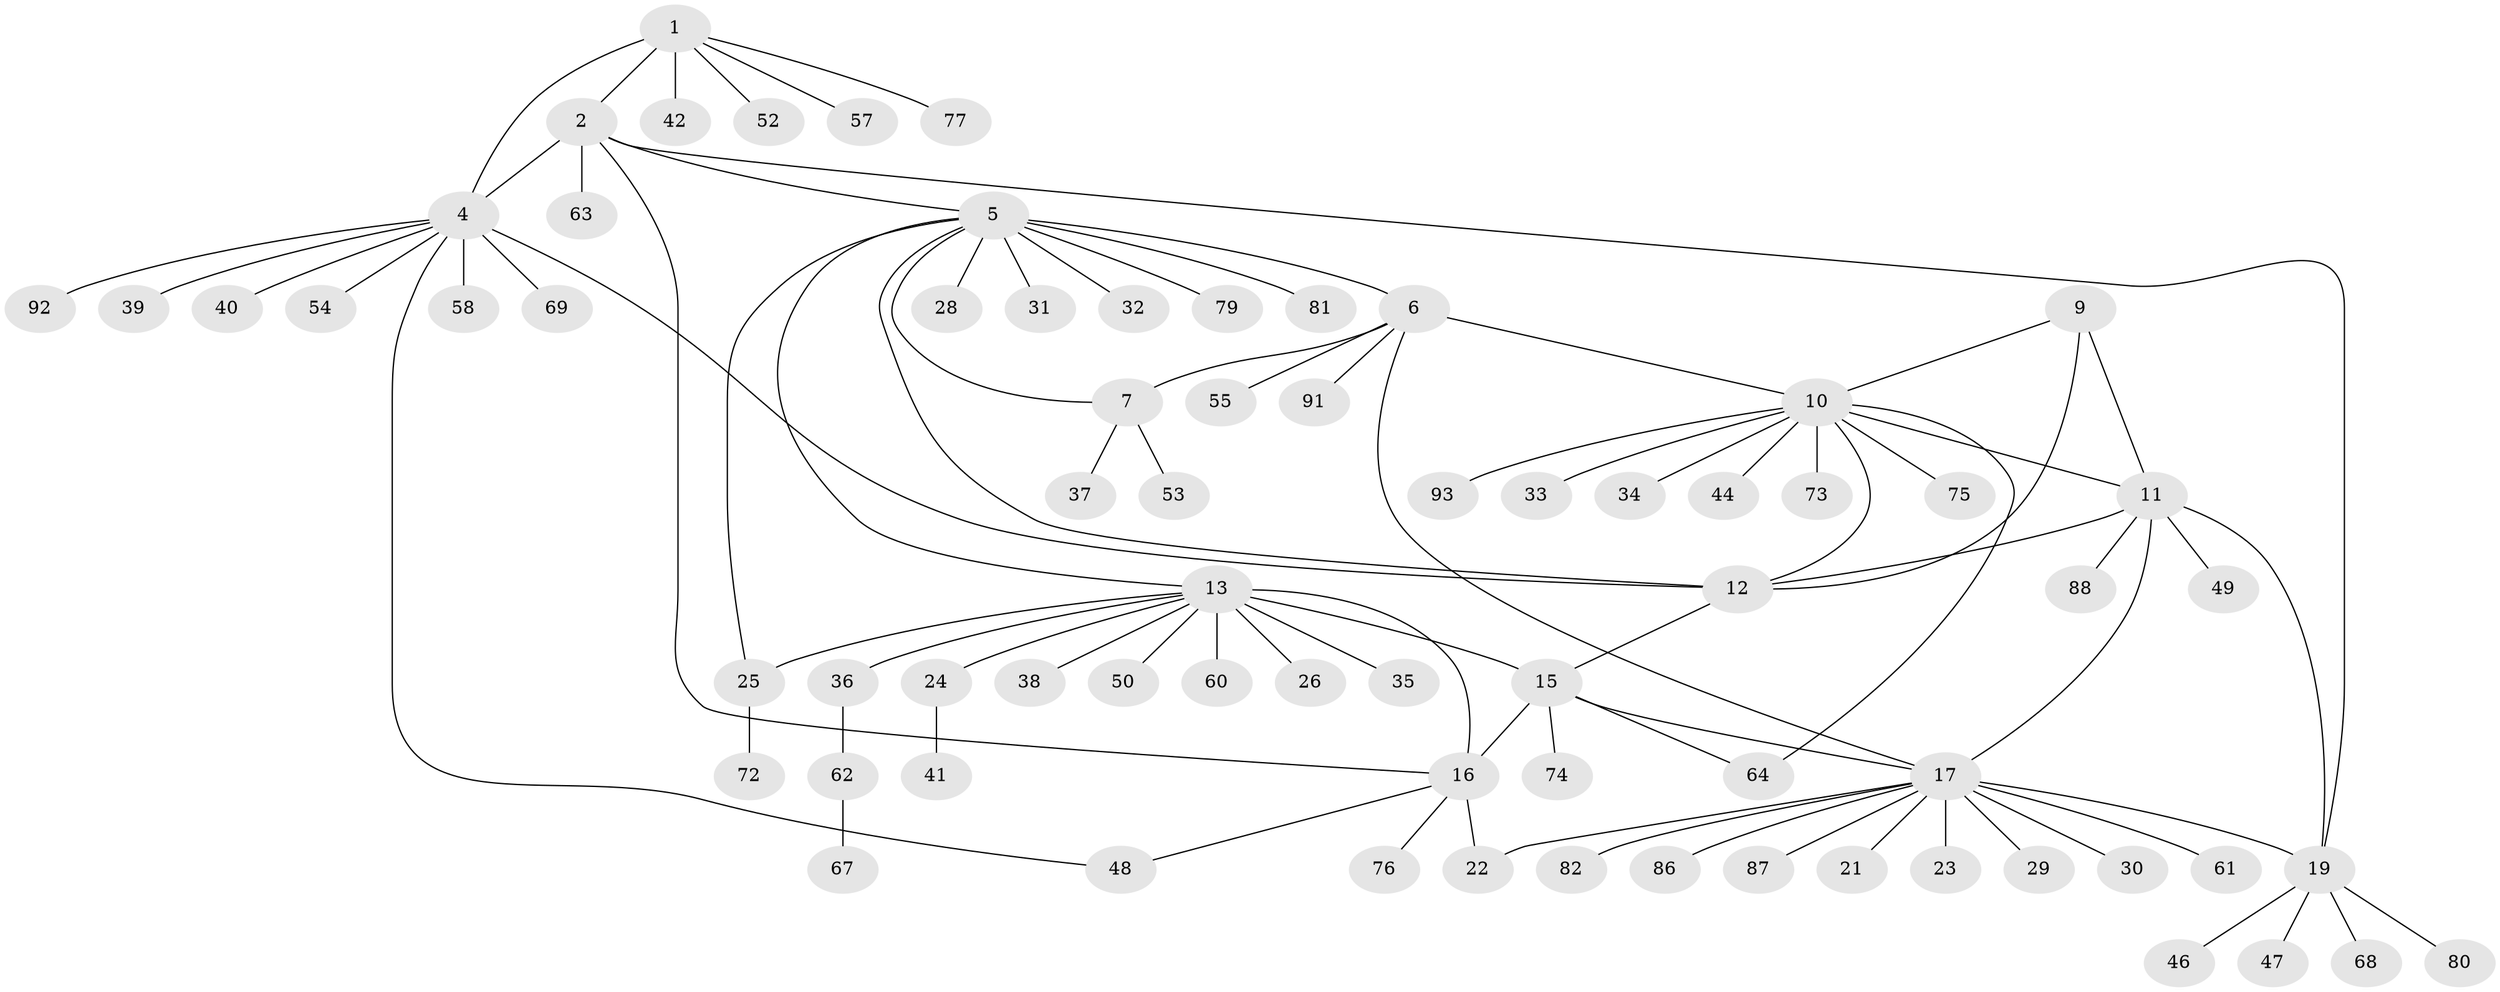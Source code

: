 // original degree distribution, {6: 0.043010752688172046, 3: 0.07526881720430108, 7: 0.021505376344086023, 12: 0.010752688172043012, 11: 0.010752688172043012, 4: 0.043010752688172046, 5: 0.021505376344086023, 9: 0.021505376344086023, 10: 0.010752688172043012, 8: 0.03225806451612903, 1: 0.6021505376344086, 2: 0.10752688172043011}
// Generated by graph-tools (version 1.1) at 2025/42/03/06/25 10:42:14]
// undirected, 72 vertices, 89 edges
graph export_dot {
graph [start="1"]
  node [color=gray90,style=filled];
  1 [super="+27"];
  2 [super="+3"];
  4 [super="+85"];
  5 [super="+45"];
  6 [super="+8"];
  7 [super="+51"];
  9 [super="+90"];
  10 [super="+43"];
  11 [super="+18"];
  12 [super="+65"];
  13 [super="+14"];
  15 [super="+59"];
  16 [super="+70"];
  17 [super="+20"];
  19;
  21;
  22;
  23;
  24 [super="+78"];
  25 [super="+56"];
  26;
  28 [super="+71"];
  29 [super="+89"];
  30;
  31;
  32;
  33;
  34;
  35;
  36;
  37;
  38;
  39;
  40;
  41;
  42;
  44;
  46;
  47;
  48;
  49;
  50;
  52;
  53;
  54;
  55;
  57;
  58;
  60;
  61;
  62 [super="+66"];
  63;
  64;
  67;
  68 [super="+84"];
  69;
  72;
  73 [super="+83"];
  74;
  75;
  76;
  77;
  79;
  80;
  81;
  82;
  86;
  87;
  88;
  91;
  92;
  93;
  1 -- 2 [weight=2];
  1 -- 4;
  1 -- 52;
  1 -- 57;
  1 -- 42;
  1 -- 77;
  2 -- 4 [weight=2];
  2 -- 16;
  2 -- 19;
  2 -- 5;
  2 -- 63;
  4 -- 12;
  4 -- 39;
  4 -- 40;
  4 -- 48;
  4 -- 54;
  4 -- 58;
  4 -- 69;
  4 -- 92;
  5 -- 6 [weight=2];
  5 -- 7;
  5 -- 13;
  5 -- 28;
  5 -- 31;
  5 -- 32;
  5 -- 79;
  5 -- 81;
  5 -- 12;
  5 -- 25;
  6 -- 7 [weight=2];
  6 -- 55;
  6 -- 10;
  6 -- 91;
  6 -- 17;
  7 -- 37;
  7 -- 53;
  9 -- 10;
  9 -- 11;
  9 -- 12;
  10 -- 11;
  10 -- 12;
  10 -- 33;
  10 -- 34;
  10 -- 64;
  10 -- 75;
  10 -- 73;
  10 -- 44;
  10 -- 93;
  11 -- 12;
  11 -- 49;
  11 -- 88;
  11 -- 19;
  11 -- 17 [weight=2];
  12 -- 15;
  13 -- 15 [weight=2];
  13 -- 16 [weight=2];
  13 -- 38;
  13 -- 35;
  13 -- 36;
  13 -- 50;
  13 -- 24;
  13 -- 25;
  13 -- 26;
  13 -- 60;
  15 -- 16;
  15 -- 17;
  15 -- 64;
  15 -- 74;
  16 -- 22;
  16 -- 48;
  16 -- 76;
  17 -- 19 [weight=2];
  17 -- 23;
  17 -- 29;
  17 -- 61;
  17 -- 86;
  17 -- 87;
  17 -- 82;
  17 -- 21;
  17 -- 22;
  17 -- 30;
  19 -- 46;
  19 -- 47;
  19 -- 68;
  19 -- 80;
  24 -- 41;
  25 -- 72;
  36 -- 62;
  62 -- 67;
}
